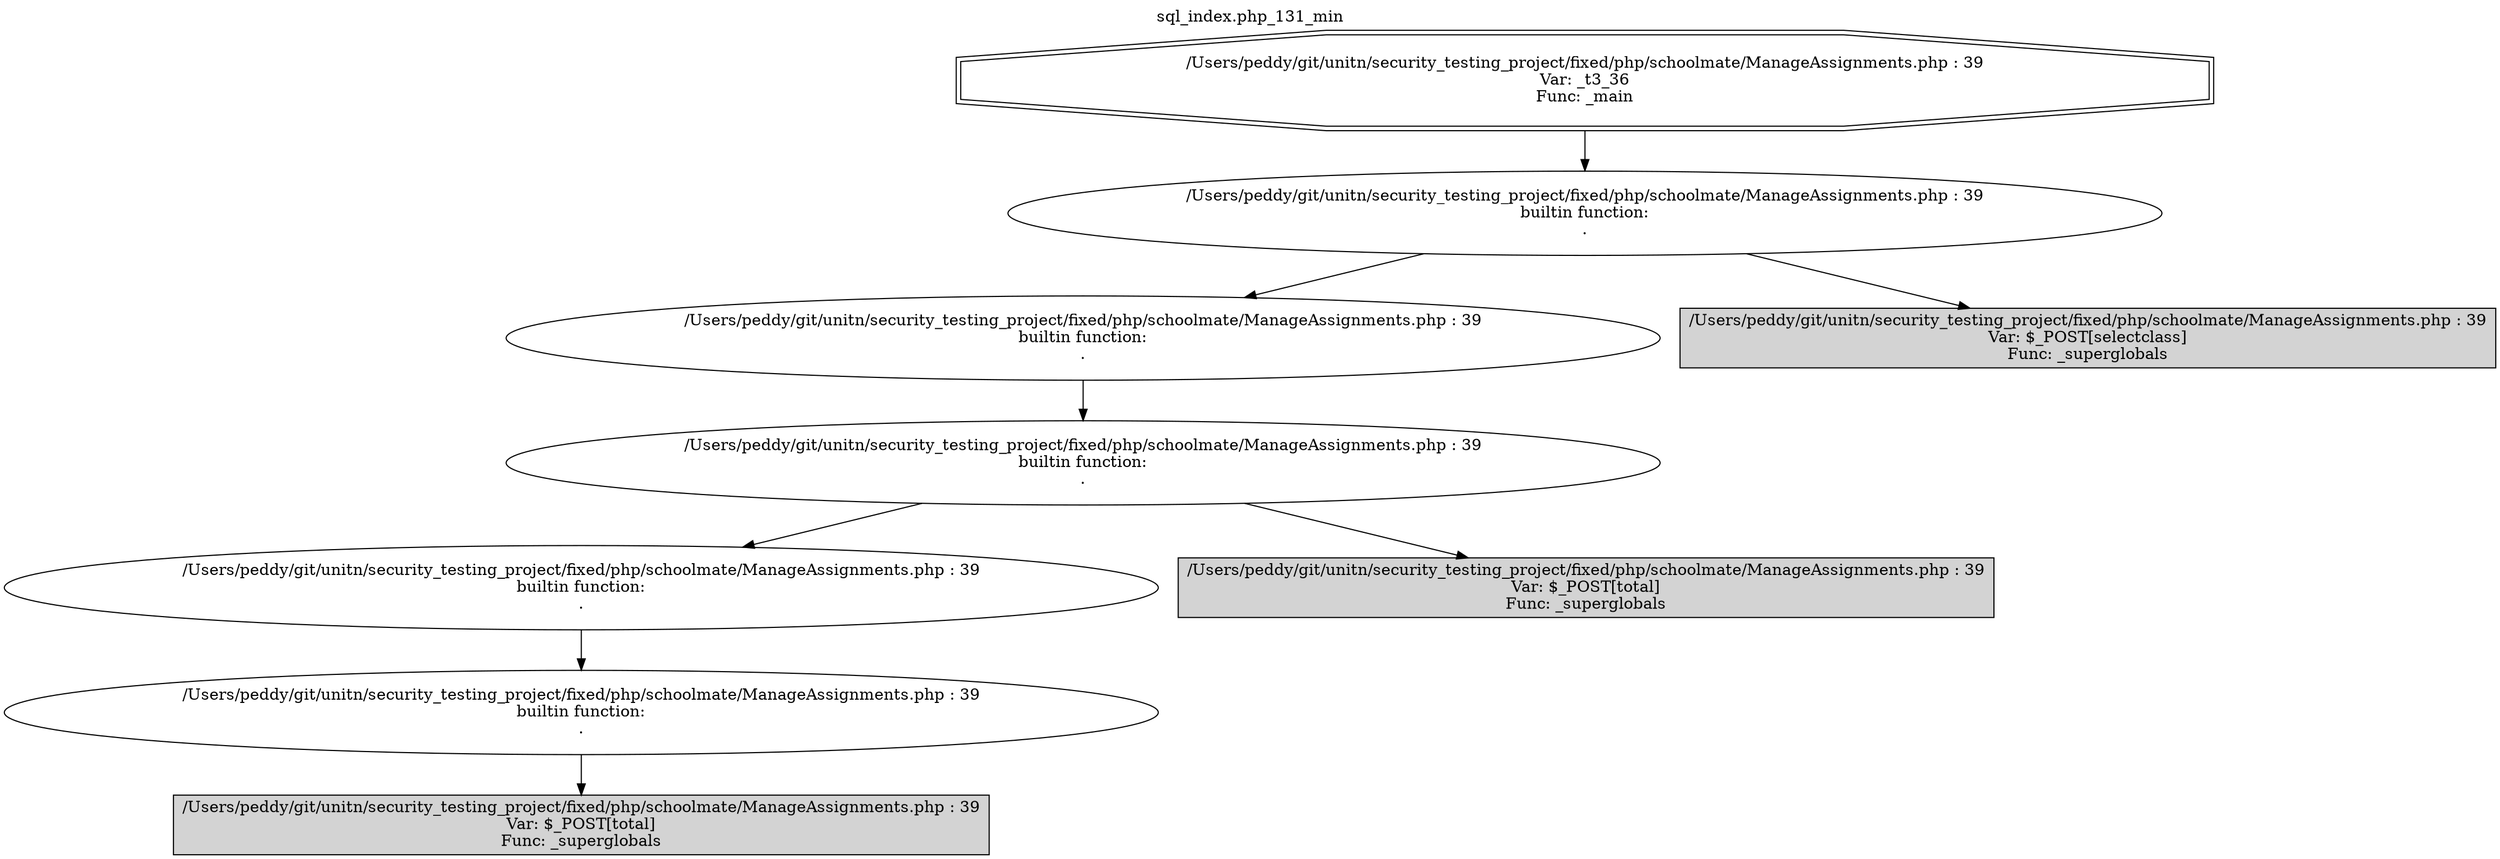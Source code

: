 digraph cfg {
  label="sql_index.php_131_min";
  labelloc=t;
  n1 [shape=doubleoctagon, label="/Users/peddy/git/unitn/security_testing_project/fixed/php/schoolmate/ManageAssignments.php : 39\nVar: _t3_36\nFunc: _main\n"];
  n2 [shape=ellipse, label="/Users/peddy/git/unitn/security_testing_project/fixed/php/schoolmate/ManageAssignments.php : 39\nbuiltin function:\n.\n"];
  n3 [shape=ellipse, label="/Users/peddy/git/unitn/security_testing_project/fixed/php/schoolmate/ManageAssignments.php : 39\nbuiltin function:\n.\n"];
  n4 [shape=ellipse, label="/Users/peddy/git/unitn/security_testing_project/fixed/php/schoolmate/ManageAssignments.php : 39\nbuiltin function:\n.\n"];
  n5 [shape=ellipse, label="/Users/peddy/git/unitn/security_testing_project/fixed/php/schoolmate/ManageAssignments.php : 39\nbuiltin function:\n.\n"];
  n6 [shape=ellipse, label="/Users/peddy/git/unitn/security_testing_project/fixed/php/schoolmate/ManageAssignments.php : 39\nbuiltin function:\n.\n"];
  n7 [shape=box, label="/Users/peddy/git/unitn/security_testing_project/fixed/php/schoolmate/ManageAssignments.php : 39\nVar: $_POST[total]\nFunc: _superglobals\n",style=filled];
  n8 [shape=box, label="/Users/peddy/git/unitn/security_testing_project/fixed/php/schoolmate/ManageAssignments.php : 39\nVar: $_POST[total]\nFunc: _superglobals\n",style=filled];
  n9 [shape=box, label="/Users/peddy/git/unitn/security_testing_project/fixed/php/schoolmate/ManageAssignments.php : 39\nVar: $_POST[selectclass]\nFunc: _superglobals\n",style=filled];
  n1 -> n2;
  n2 -> n3;
  n2 -> n9;
  n3 -> n4;
  n4 -> n5;
  n4 -> n8;
  n5 -> n6;
  n6 -> n7;
}
